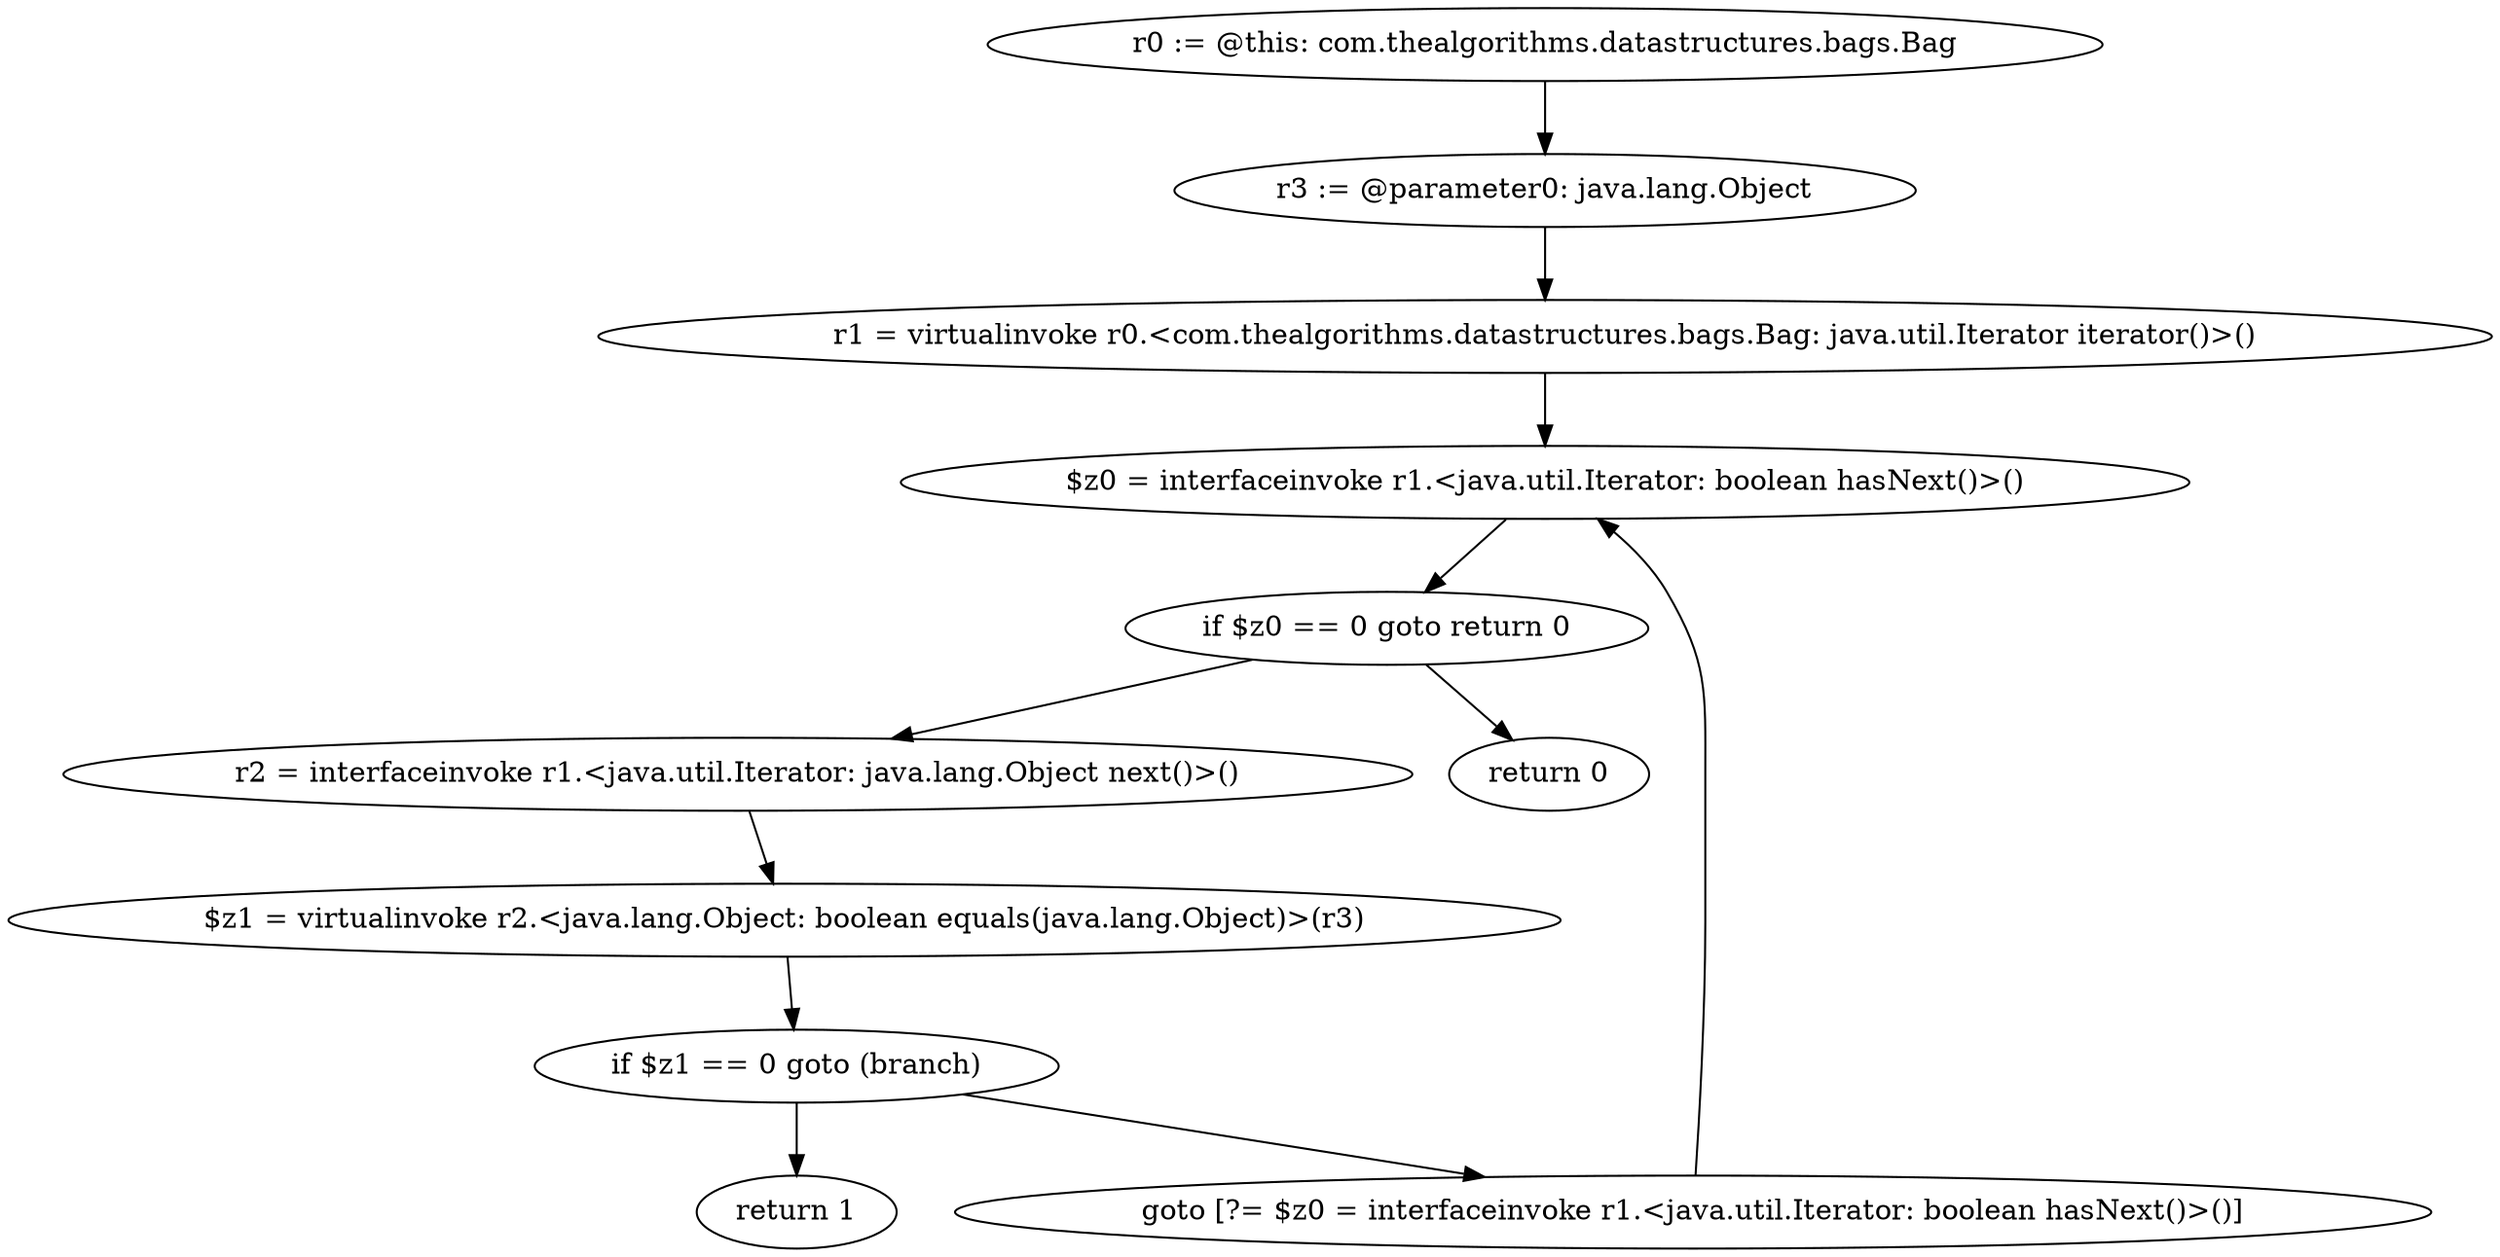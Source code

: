 digraph "unitGraph" {
    "r0 := @this: com.thealgorithms.datastructures.bags.Bag"
    "r3 := @parameter0: java.lang.Object"
    "r1 = virtualinvoke r0.<com.thealgorithms.datastructures.bags.Bag: java.util.Iterator iterator()>()"
    "$z0 = interfaceinvoke r1.<java.util.Iterator: boolean hasNext()>()"
    "if $z0 == 0 goto return 0"
    "r2 = interfaceinvoke r1.<java.util.Iterator: java.lang.Object next()>()"
    "$z1 = virtualinvoke r2.<java.lang.Object: boolean equals(java.lang.Object)>(r3)"
    "if $z1 == 0 goto (branch)"
    "return 1"
    "goto [?= $z0 = interfaceinvoke r1.<java.util.Iterator: boolean hasNext()>()]"
    "return 0"
    "r0 := @this: com.thealgorithms.datastructures.bags.Bag"->"r3 := @parameter0: java.lang.Object";
    "r3 := @parameter0: java.lang.Object"->"r1 = virtualinvoke r0.<com.thealgorithms.datastructures.bags.Bag: java.util.Iterator iterator()>()";
    "r1 = virtualinvoke r0.<com.thealgorithms.datastructures.bags.Bag: java.util.Iterator iterator()>()"->"$z0 = interfaceinvoke r1.<java.util.Iterator: boolean hasNext()>()";
    "$z0 = interfaceinvoke r1.<java.util.Iterator: boolean hasNext()>()"->"if $z0 == 0 goto return 0";
    "if $z0 == 0 goto return 0"->"r2 = interfaceinvoke r1.<java.util.Iterator: java.lang.Object next()>()";
    "if $z0 == 0 goto return 0"->"return 0";
    "r2 = interfaceinvoke r1.<java.util.Iterator: java.lang.Object next()>()"->"$z1 = virtualinvoke r2.<java.lang.Object: boolean equals(java.lang.Object)>(r3)";
    "$z1 = virtualinvoke r2.<java.lang.Object: boolean equals(java.lang.Object)>(r3)"->"if $z1 == 0 goto (branch)";
    "if $z1 == 0 goto (branch)"->"return 1";
    "if $z1 == 0 goto (branch)"->"goto [?= $z0 = interfaceinvoke r1.<java.util.Iterator: boolean hasNext()>()]";
    "goto [?= $z0 = interfaceinvoke r1.<java.util.Iterator: boolean hasNext()>()]"->"$z0 = interfaceinvoke r1.<java.util.Iterator: boolean hasNext()>()";
}
